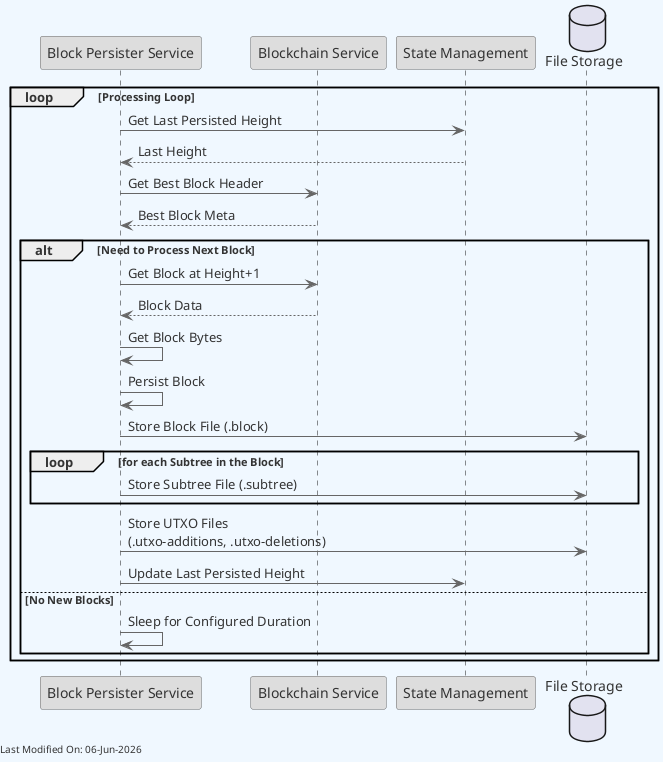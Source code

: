 @startuml block_persister_process_blocks
skinparam backgroundColor #F0F8FF
skinparam defaultFontColor #333333
skinparam arrowColor #666666

' Define borders for all elements
skinparam entity {
  BorderColor #666666
  BackgroundColor #DDDDDD
}

skinparam control {
  BorderColor #666666
  BackgroundColor #DDDDDD
}

skinparam participant {
  BorderColor #666666
  BackgroundColor #DDDDDD
}



participant "Block Persister Service" as BlockPersister
participant "Blockchain Service" as Blockchain
participant "State Management" as State
database "File Storage" as FileStorage

loop Processing Loop
    BlockPersister -> State: Get Last Persisted Height
    State --> BlockPersister: Last Height

    BlockPersister -> Blockchain: Get Best Block Header
    Blockchain --> BlockPersister: Best Block Meta

    alt Need to Process Next Block
        BlockPersister -> Blockchain: Get Block at Height+1
        Blockchain --> BlockPersister: Block Data

        BlockPersister -> BlockPersister: Get Block Bytes
        BlockPersister -> BlockPersister: Persist Block

        BlockPersister -> FileStorage: Store Block File (.block)

        loop for each Subtree in the Block
            BlockPersister -> FileStorage: Store Subtree File (.subtree)
        end

        BlockPersister -> FileStorage: Store UTXO Files\n(.utxo-additions, .utxo-deletions)

        BlockPersister -> State: Update Last Persisted Height
    else No New Blocks
        BlockPersister -> BlockPersister: Sleep for Configured Duration
    end
end

left footer Last Modified On: %date("dd-MMM-yyyy")
@enduml
